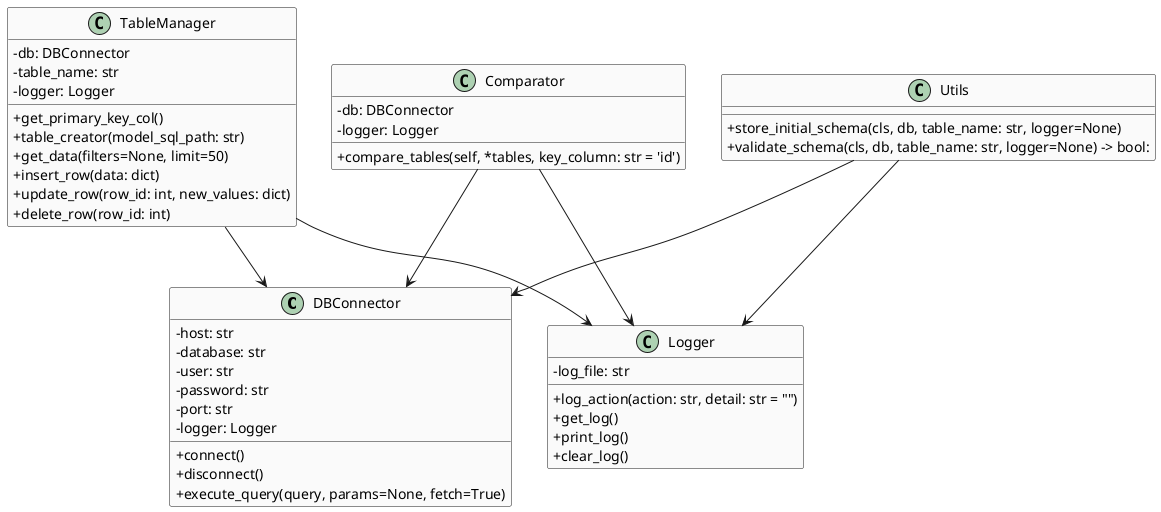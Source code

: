 @startuml
skinparam classAttributeIconSize 0
skinparam classFontSize 14
skinparam classBackgroundColor #FAFAFA


class DBConnector {
  -host: str
  -database: str
  -user: str
  -password: str
  -port: str
  -logger: Logger
  +connect()
  +disconnect()
  +execute_query(query, params=None, fetch=True)
}

class TableManager {
  -db: DBConnector
  -table_name: str
  -logger: Logger
  +get_primary_key_col()
  +table_creator(model_sql_path: str)
  +get_data(filters=None, limit=50)
  +insert_row(data: dict)
  +update_row(row_id: int, new_values: dict)
  +delete_row(row_id: int)
  
}

class Comparator {
  -db: DBConnector
  -logger: Logger
  +compare_tables(self, *tables, key_column: str = 'id')
}

class Utils {
  +store_initial_schema(cls, db, table_name: str, logger=None)
  +validate_schema(cls, db, table_name: str, logger=None) -> bool:
}

class Logger {
  -log_file: str
  +log_action(action: str, detail: str = "")
  +get_log()
  +print_log()
  +clear_log()
}


TableManager --> DBConnector
TableManager --> Logger

Comparator --> DBConnector
Comparator --> Logger

Utils --> DBConnector
Utils --> Logger

@enduml
